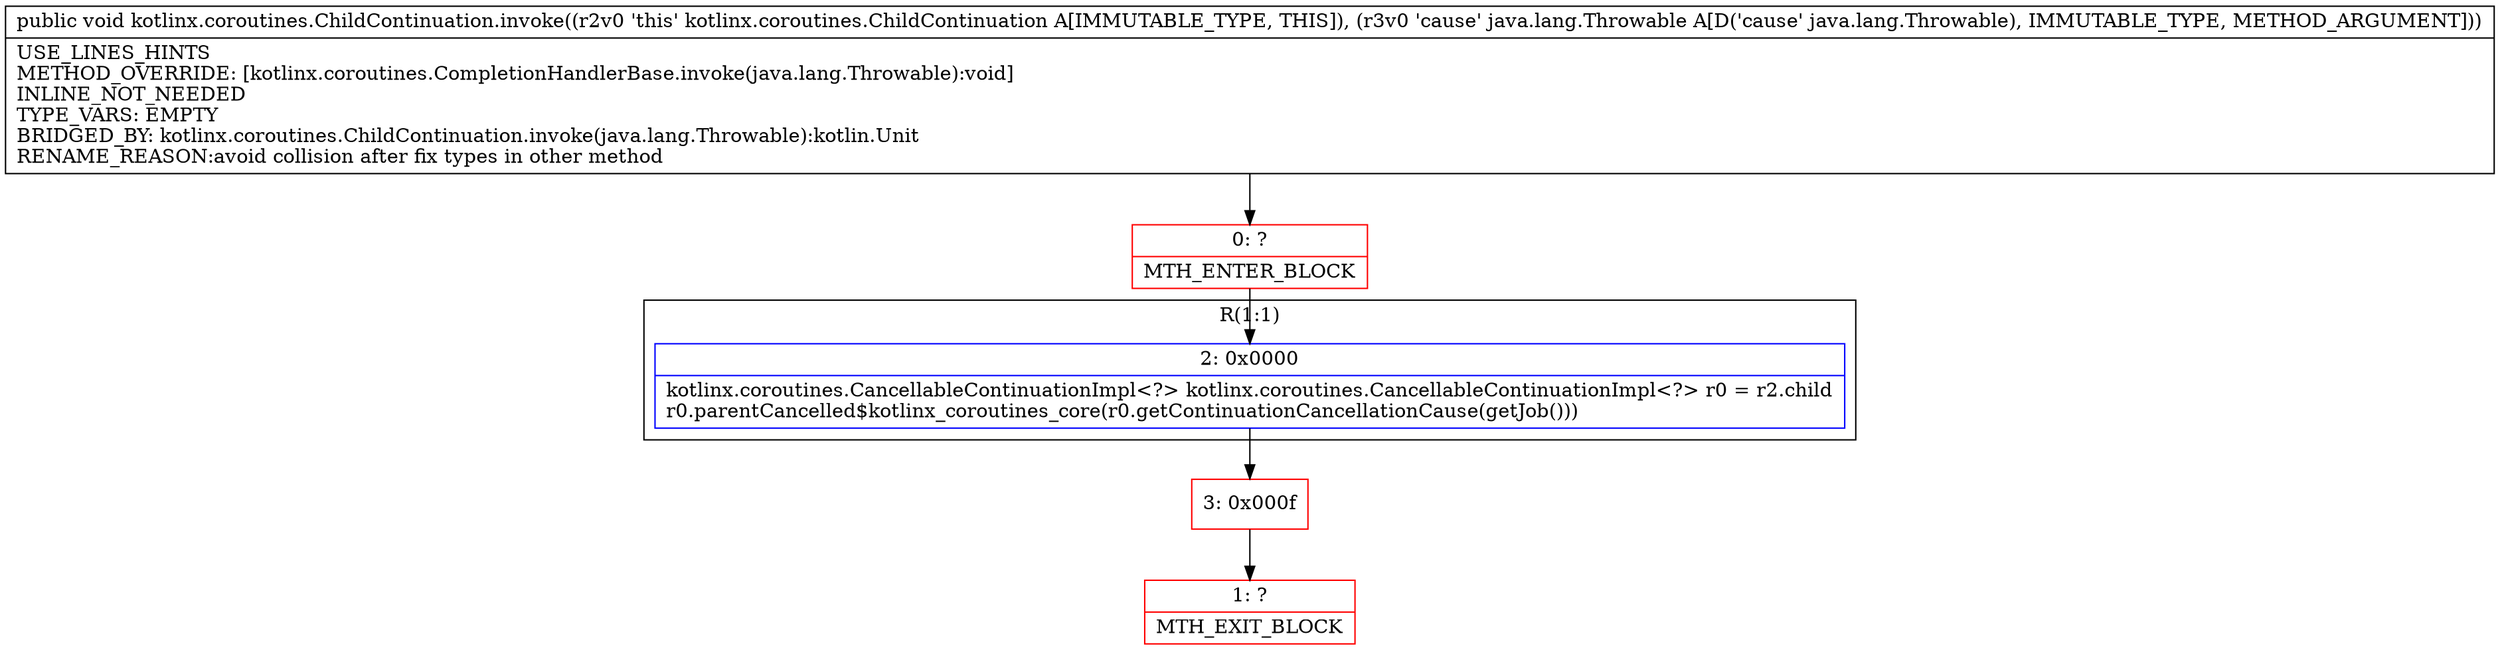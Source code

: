 digraph "CFG forkotlinx.coroutines.ChildContinuation.invoke(Ljava\/lang\/Throwable;)V" {
subgraph cluster_Region_641440999 {
label = "R(1:1)";
node [shape=record,color=blue];
Node_2 [shape=record,label="{2\:\ 0x0000|kotlinx.coroutines.CancellableContinuationImpl\<?\> kotlinx.coroutines.CancellableContinuationImpl\<?\> r0 = r2.child\lr0.parentCancelled$kotlinx_coroutines_core(r0.getContinuationCancellationCause(getJob()))\l}"];
}
Node_0 [shape=record,color=red,label="{0\:\ ?|MTH_ENTER_BLOCK\l}"];
Node_3 [shape=record,color=red,label="{3\:\ 0x000f}"];
Node_1 [shape=record,color=red,label="{1\:\ ?|MTH_EXIT_BLOCK\l}"];
MethodNode[shape=record,label="{public void kotlinx.coroutines.ChildContinuation.invoke((r2v0 'this' kotlinx.coroutines.ChildContinuation A[IMMUTABLE_TYPE, THIS]), (r3v0 'cause' java.lang.Throwable A[D('cause' java.lang.Throwable), IMMUTABLE_TYPE, METHOD_ARGUMENT]))  | USE_LINES_HINTS\lMETHOD_OVERRIDE: [kotlinx.coroutines.CompletionHandlerBase.invoke(java.lang.Throwable):void]\lINLINE_NOT_NEEDED\lTYPE_VARS: EMPTY\lBRIDGED_BY: kotlinx.coroutines.ChildContinuation.invoke(java.lang.Throwable):kotlin.Unit\lRENAME_REASON:avoid collision after fix types in other method\l}"];
MethodNode -> Node_0;Node_2 -> Node_3;
Node_0 -> Node_2;
Node_3 -> Node_1;
}

